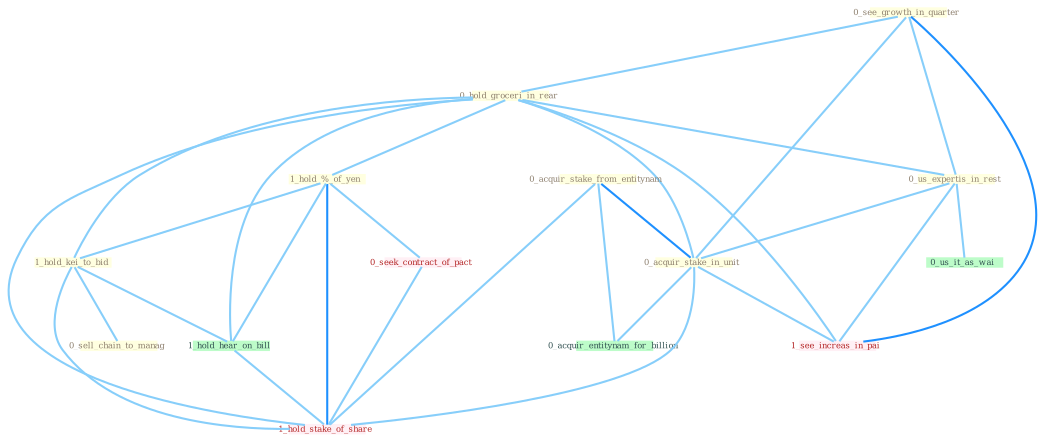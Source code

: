 Graph G{ 
    node
    [shape=polygon,style=filled,width=.5,height=.06,color="#BDFCC9",fixedsize=true,fontsize=4,
    fontcolor="#2f4f4f"];
    {node
    [color="#ffffe0", fontcolor="#8b7d6b"] "0_see_growth_in_quarter " "0_hold_groceri_in_rear " "1_hold_%_of_yen " "0_us_expertis_in_rest " "1_hold_kei_to_bid " "0_acquir_stake_from_entitynam " "0_acquir_stake_in_unit " "0_sell_chain_to_manag "}
{node [color="#fff0f5", fontcolor="#b22222"] "0_seek_contract_of_pact " "1_see_increas_in_pai " "1_hold_stake_of_share "}
edge [color="#B0E2FF"];

	"0_see_growth_in_quarter " -- "0_hold_groceri_in_rear " [w="1", color="#87cefa" ];
	"0_see_growth_in_quarter " -- "0_us_expertis_in_rest " [w="1", color="#87cefa" ];
	"0_see_growth_in_quarter " -- "0_acquir_stake_in_unit " [w="1", color="#87cefa" ];
	"0_see_growth_in_quarter " -- "1_see_increas_in_pai " [w="2", color="#1e90ff" , len=0.8];
	"0_hold_groceri_in_rear " -- "1_hold_%_of_yen " [w="1", color="#87cefa" ];
	"0_hold_groceri_in_rear " -- "0_us_expertis_in_rest " [w="1", color="#87cefa" ];
	"0_hold_groceri_in_rear " -- "1_hold_kei_to_bid " [w="1", color="#87cefa" ];
	"0_hold_groceri_in_rear " -- "0_acquir_stake_in_unit " [w="1", color="#87cefa" ];
	"0_hold_groceri_in_rear " -- "1_see_increas_in_pai " [w="1", color="#87cefa" ];
	"0_hold_groceri_in_rear " -- "1_hold_hear_on_bill " [w="1", color="#87cefa" ];
	"0_hold_groceri_in_rear " -- "1_hold_stake_of_share " [w="1", color="#87cefa" ];
	"1_hold_%_of_yen " -- "1_hold_kei_to_bid " [w="1", color="#87cefa" ];
	"1_hold_%_of_yen " -- "0_seek_contract_of_pact " [w="1", color="#87cefa" ];
	"1_hold_%_of_yen " -- "1_hold_hear_on_bill " [w="1", color="#87cefa" ];
	"1_hold_%_of_yen " -- "1_hold_stake_of_share " [w="2", color="#1e90ff" , len=0.8];
	"0_us_expertis_in_rest " -- "0_acquir_stake_in_unit " [w="1", color="#87cefa" ];
	"0_us_expertis_in_rest " -- "0_us_it_as_wai " [w="1", color="#87cefa" ];
	"0_us_expertis_in_rest " -- "1_see_increas_in_pai " [w="1", color="#87cefa" ];
	"1_hold_kei_to_bid " -- "0_sell_chain_to_manag " [w="1", color="#87cefa" ];
	"1_hold_kei_to_bid " -- "1_hold_hear_on_bill " [w="1", color="#87cefa" ];
	"1_hold_kei_to_bid " -- "1_hold_stake_of_share " [w="1", color="#87cefa" ];
	"0_acquir_stake_from_entitynam " -- "0_acquir_stake_in_unit " [w="2", color="#1e90ff" , len=0.8];
	"0_acquir_stake_from_entitynam " -- "0_acquir_entitynam_for_billion " [w="1", color="#87cefa" ];
	"0_acquir_stake_from_entitynam " -- "1_hold_stake_of_share " [w="1", color="#87cefa" ];
	"0_acquir_stake_in_unit " -- "0_acquir_entitynam_for_billion " [w="1", color="#87cefa" ];
	"0_acquir_stake_in_unit " -- "1_see_increas_in_pai " [w="1", color="#87cefa" ];
	"0_acquir_stake_in_unit " -- "1_hold_stake_of_share " [w="1", color="#87cefa" ];
	"0_seek_contract_of_pact " -- "1_hold_stake_of_share " [w="1", color="#87cefa" ];
	"1_hold_hear_on_bill " -- "1_hold_stake_of_share " [w="1", color="#87cefa" ];
}